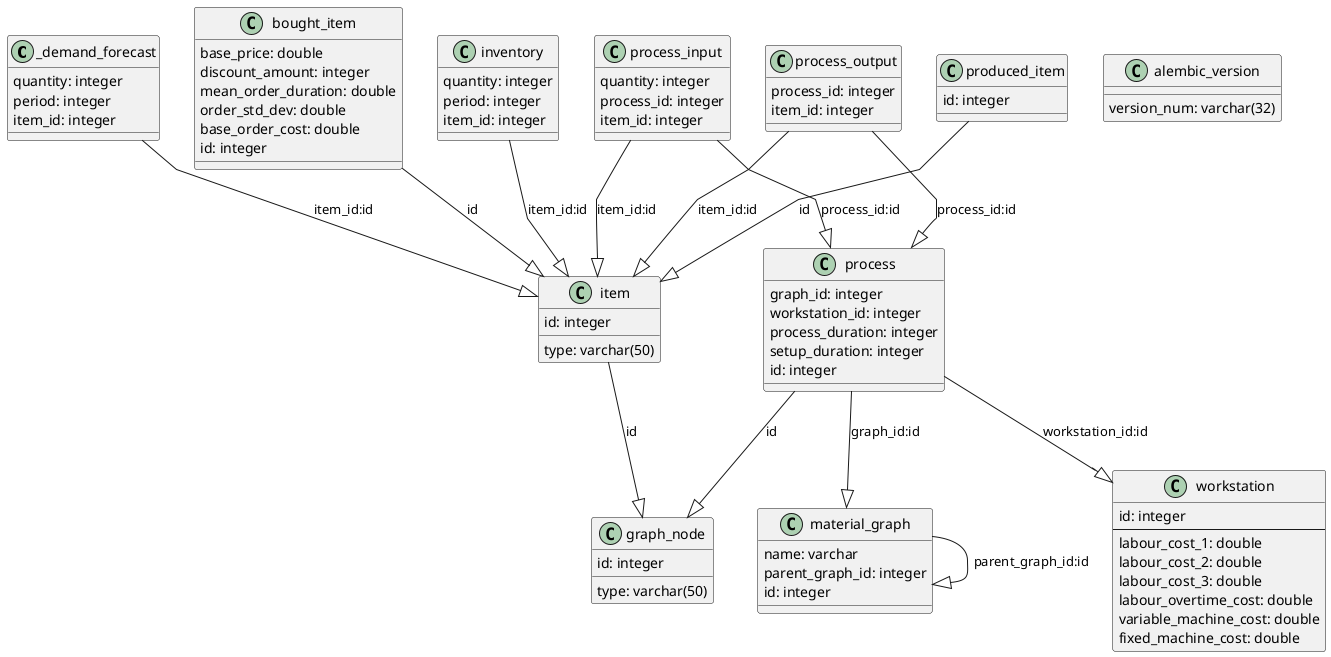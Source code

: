 @startuml

top to bottom direction
skinparam linetype polyline

class _demand_forecast {
   quantity: integer
   period: integer
   item_id: integer
}
class alembic_version {
   version_num: varchar(32)
}
class bought_item {
   base_price: double
   discount_amount: integer
   mean_order_duration: double
   order_std_dev: double
   base_order_cost: double
   id: integer
}
class graph_node {
   type: varchar(50)
   id: integer
}
class inventory {
   quantity: integer
   period: integer
   item_id: integer
}
class item {
   type: varchar(50)
   id: integer
}
class material_graph {
   name: varchar
   parent_graph_id: integer
   id: integer
}
class process {
   graph_id: integer
   workstation_id: integer
   process_duration: integer
   setup_duration: integer
   id: integer
}
class process_input {
   quantity: integer
   process_id: integer
   item_id: integer
}
class process_output {
   process_id: integer
   item_id: integer
}
class produced_item {
   id: integer
}
class workstation {
   id: integer
   ----
   labour_cost_1: double
   labour_cost_2: double
   labour_cost_3: double
   labour_overtime_cost: double
   variable_machine_cost: double
   fixed_machine_cost: double
}

_demand_forecast  --^  item             : "item_id:id"
bought_item       --^  item             : "id"
inventory         --^  item             : "item_id:id"
item              --^  graph_node       : "id"
material_graph    --^  material_graph   : "parent_graph_id:id"
process           --^  graph_node       : "id"
process           --^  material_graph   : "graph_id:id"
process           --^  workstation      : "workstation_id:id"
process_input     --^  item             : "item_id:id"
process_input     --^  process          : "process_id:id"
process_output    --^  item             : "item_id:id"
process_output    --^  process          : "process_id:id"
produced_item     --^  item             : "id"
@enduml
